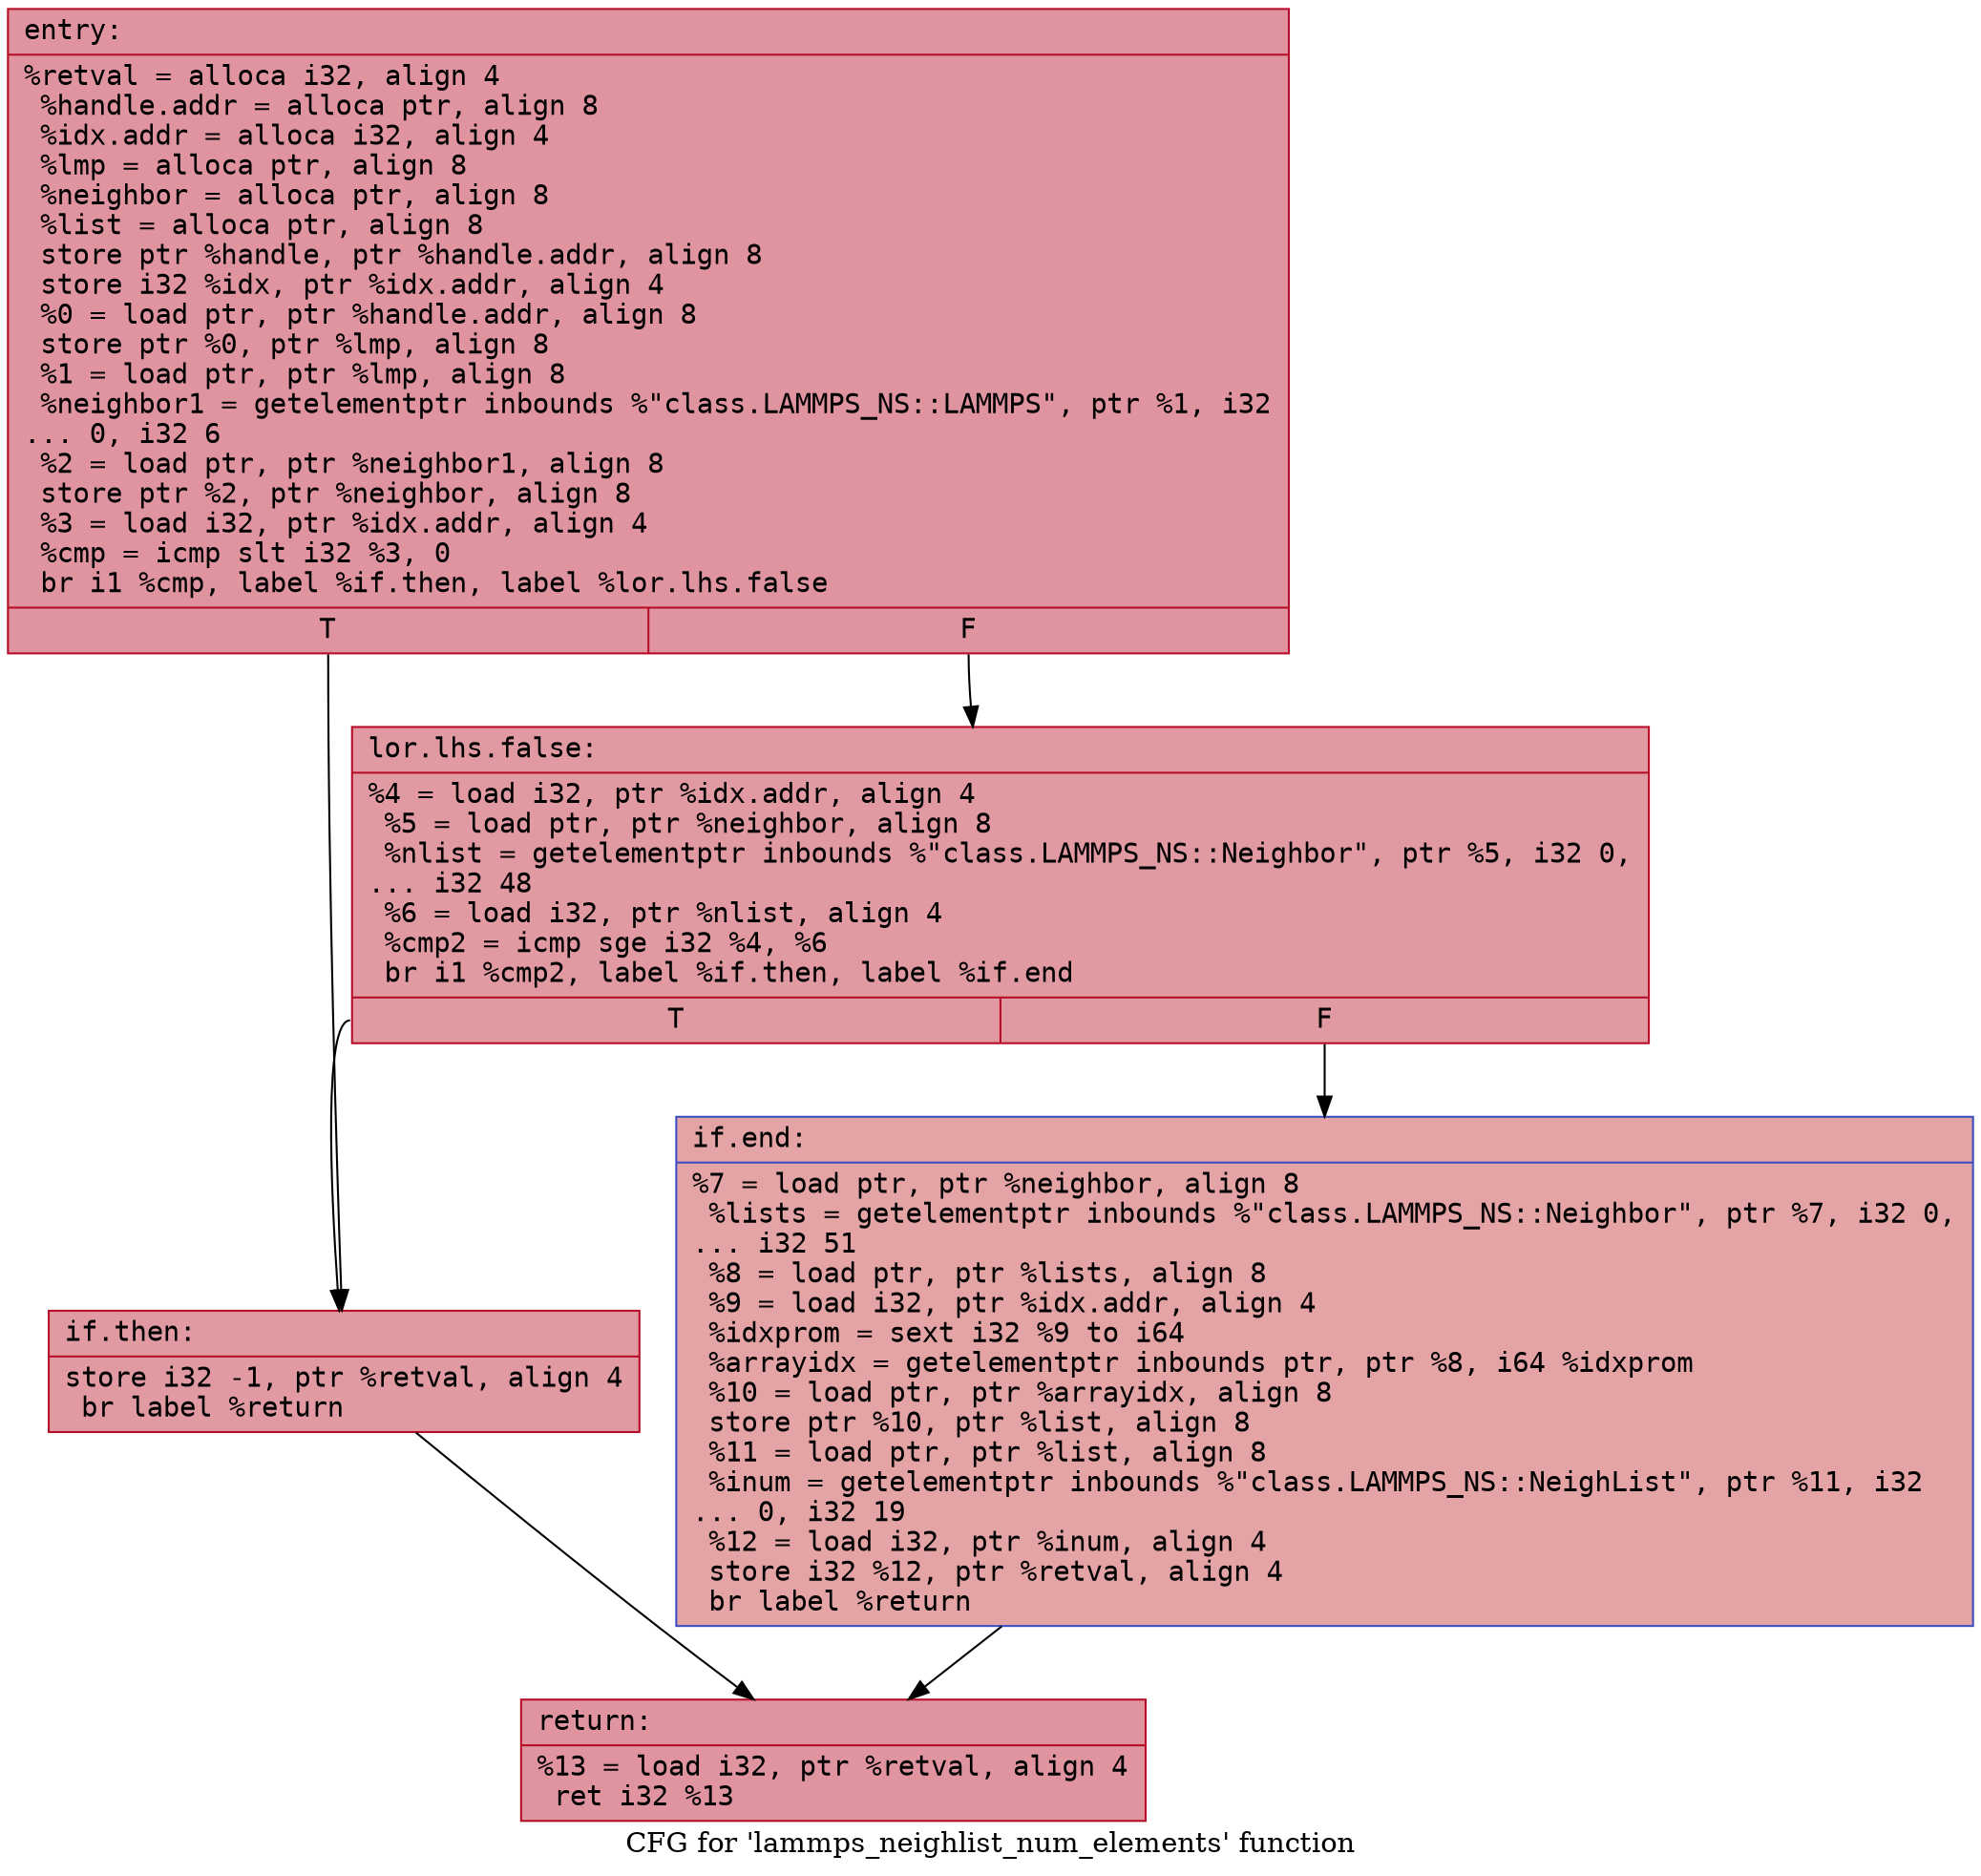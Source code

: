 digraph "CFG for 'lammps_neighlist_num_elements' function" {
	label="CFG for 'lammps_neighlist_num_elements' function";

	Node0x55bdf80ecba0 [shape=record,color="#b70d28ff", style=filled, fillcolor="#b70d2870" fontname="Courier",label="{entry:\l|  %retval = alloca i32, align 4\l  %handle.addr = alloca ptr, align 8\l  %idx.addr = alloca i32, align 4\l  %lmp = alloca ptr, align 8\l  %neighbor = alloca ptr, align 8\l  %list = alloca ptr, align 8\l  store ptr %handle, ptr %handle.addr, align 8\l  store i32 %idx, ptr %idx.addr, align 4\l  %0 = load ptr, ptr %handle.addr, align 8\l  store ptr %0, ptr %lmp, align 8\l  %1 = load ptr, ptr %lmp, align 8\l  %neighbor1 = getelementptr inbounds %\"class.LAMMPS_NS::LAMMPS\", ptr %1, i32\l... 0, i32 6\l  %2 = load ptr, ptr %neighbor1, align 8\l  store ptr %2, ptr %neighbor, align 8\l  %3 = load i32, ptr %idx.addr, align 4\l  %cmp = icmp slt i32 %3, 0\l  br i1 %cmp, label %if.then, label %lor.lhs.false\l|{<s0>T|<s1>F}}"];
	Node0x55bdf80ecba0:s0 -> Node0x55bdf80ed5b0[tooltip="entry -> if.then\nProbability 37.50%" ];
	Node0x55bdf80ecba0:s1 -> Node0x55bdf80ed620[tooltip="entry -> lor.lhs.false\nProbability 62.50%" ];
	Node0x55bdf80ed620 [shape=record,color="#b70d28ff", style=filled, fillcolor="#bb1b2c70" fontname="Courier",label="{lor.lhs.false:\l|  %4 = load i32, ptr %idx.addr, align 4\l  %5 = load ptr, ptr %neighbor, align 8\l  %nlist = getelementptr inbounds %\"class.LAMMPS_NS::Neighbor\", ptr %5, i32 0,\l... i32 48\l  %6 = load i32, ptr %nlist, align 4\l  %cmp2 = icmp sge i32 %4, %6\l  br i1 %cmp2, label %if.then, label %if.end\l|{<s0>T|<s1>F}}"];
	Node0x55bdf80ed620:s0 -> Node0x55bdf80ed5b0[tooltip="lor.lhs.false -> if.then\nProbability 50.00%" ];
	Node0x55bdf80ed620:s1 -> Node0x55bdf80edb30[tooltip="lor.lhs.false -> if.end\nProbability 50.00%" ];
	Node0x55bdf80ed5b0 [shape=record,color="#b70d28ff", style=filled, fillcolor="#bb1b2c70" fontname="Courier",label="{if.then:\l|  store i32 -1, ptr %retval, align 4\l  br label %return\l}"];
	Node0x55bdf80ed5b0 -> Node0x55bdf80edcf0[tooltip="if.then -> return\nProbability 100.00%" ];
	Node0x55bdf80edb30 [shape=record,color="#3d50c3ff", style=filled, fillcolor="#c32e3170" fontname="Courier",label="{if.end:\l|  %7 = load ptr, ptr %neighbor, align 8\l  %lists = getelementptr inbounds %\"class.LAMMPS_NS::Neighbor\", ptr %7, i32 0,\l... i32 51\l  %8 = load ptr, ptr %lists, align 8\l  %9 = load i32, ptr %idx.addr, align 4\l  %idxprom = sext i32 %9 to i64\l  %arrayidx = getelementptr inbounds ptr, ptr %8, i64 %idxprom\l  %10 = load ptr, ptr %arrayidx, align 8\l  store ptr %10, ptr %list, align 8\l  %11 = load ptr, ptr %list, align 8\l  %inum = getelementptr inbounds %\"class.LAMMPS_NS::NeighList\", ptr %11, i32\l... 0, i32 19\l  %12 = load i32, ptr %inum, align 4\l  store i32 %12, ptr %retval, align 4\l  br label %return\l}"];
	Node0x55bdf80edb30 -> Node0x55bdf80edcf0[tooltip="if.end -> return\nProbability 100.00%" ];
	Node0x55bdf80edcf0 [shape=record,color="#b70d28ff", style=filled, fillcolor="#b70d2870" fontname="Courier",label="{return:\l|  %13 = load i32, ptr %retval, align 4\l  ret i32 %13\l}"];
}
